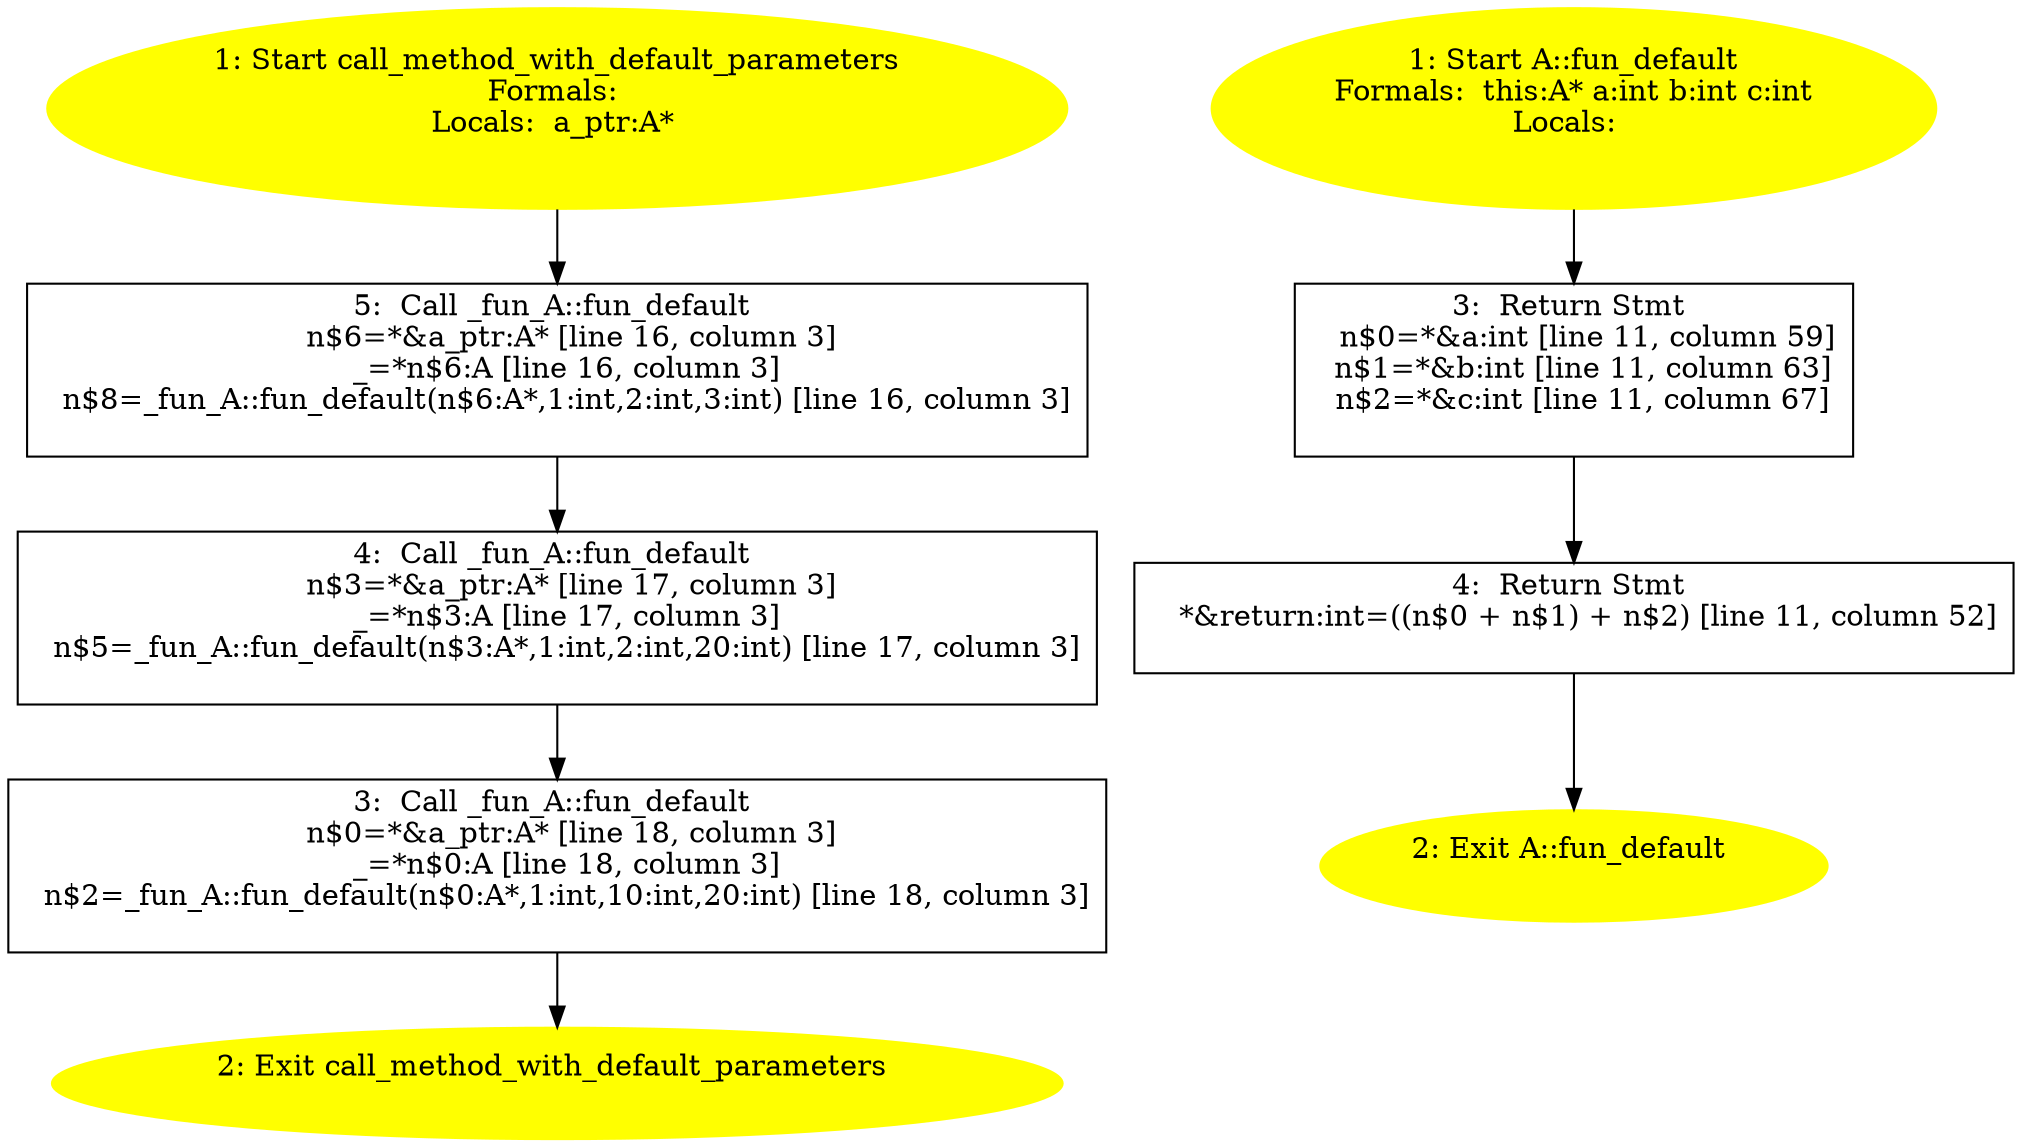 /* @generated */
digraph cfg {
"call_method_with_default_paramete.eaaed1a0020d12e6_1" [label="1: Start call_method_with_default_parameters\nFormals: \nLocals:  a_ptr:A* \n  " color=yellow style=filled]
	

	 "call_method_with_default_paramete.eaaed1a0020d12e6_1" -> "call_method_with_default_paramete.eaaed1a0020d12e6_5" ;
"call_method_with_default_paramete.eaaed1a0020d12e6_2" [label="2: Exit call_method_with_default_parameters \n  " color=yellow style=filled]
	

"call_method_with_default_paramete.eaaed1a0020d12e6_3" [label="3:  Call _fun_A::fun_default \n   n$0=*&a_ptr:A* [line 18, column 3]\n  _=*n$0:A [line 18, column 3]\n  n$2=_fun_A::fun_default(n$0:A*,1:int,10:int,20:int) [line 18, column 3]\n " shape="box"]
	

	 "call_method_with_default_paramete.eaaed1a0020d12e6_3" -> "call_method_with_default_paramete.eaaed1a0020d12e6_2" ;
"call_method_with_default_paramete.eaaed1a0020d12e6_4" [label="4:  Call _fun_A::fun_default \n   n$3=*&a_ptr:A* [line 17, column 3]\n  _=*n$3:A [line 17, column 3]\n  n$5=_fun_A::fun_default(n$3:A*,1:int,2:int,20:int) [line 17, column 3]\n " shape="box"]
	

	 "call_method_with_default_paramete.eaaed1a0020d12e6_4" -> "call_method_with_default_paramete.eaaed1a0020d12e6_3" ;
"call_method_with_default_paramete.eaaed1a0020d12e6_5" [label="5:  Call _fun_A::fun_default \n   n$6=*&a_ptr:A* [line 16, column 3]\n  _=*n$6:A [line 16, column 3]\n  n$8=_fun_A::fun_default(n$6:A*,1:int,2:int,3:int) [line 16, column 3]\n " shape="box"]
	

	 "call_method_with_default_paramete.eaaed1a0020d12e6_5" -> "call_method_with_default_paramete.eaaed1a0020d12e6_4" ;
"fun_default#A#(574360573122839480.32785ab130b2379c_1" [label="1: Start A::fun_default\nFormals:  this:A* a:int b:int c:int\nLocals:  \n  " color=yellow style=filled]
	

	 "fun_default#A#(574360573122839480.32785ab130b2379c_1" -> "fun_default#A#(574360573122839480.32785ab130b2379c_3" ;
"fun_default#A#(574360573122839480.32785ab130b2379c_2" [label="2: Exit A::fun_default \n  " color=yellow style=filled]
	

"fun_default#A#(574360573122839480.32785ab130b2379c_3" [label="3:  Return Stmt \n   n$0=*&a:int [line 11, column 59]\n  n$1=*&b:int [line 11, column 63]\n  n$2=*&c:int [line 11, column 67]\n " shape="box"]
	

	 "fun_default#A#(574360573122839480.32785ab130b2379c_3" -> "fun_default#A#(574360573122839480.32785ab130b2379c_4" ;
"fun_default#A#(574360573122839480.32785ab130b2379c_4" [label="4:  Return Stmt \n   *&return:int=((n$0 + n$1) + n$2) [line 11, column 52]\n " shape="box"]
	

	 "fun_default#A#(574360573122839480.32785ab130b2379c_4" -> "fun_default#A#(574360573122839480.32785ab130b2379c_2" ;
}
